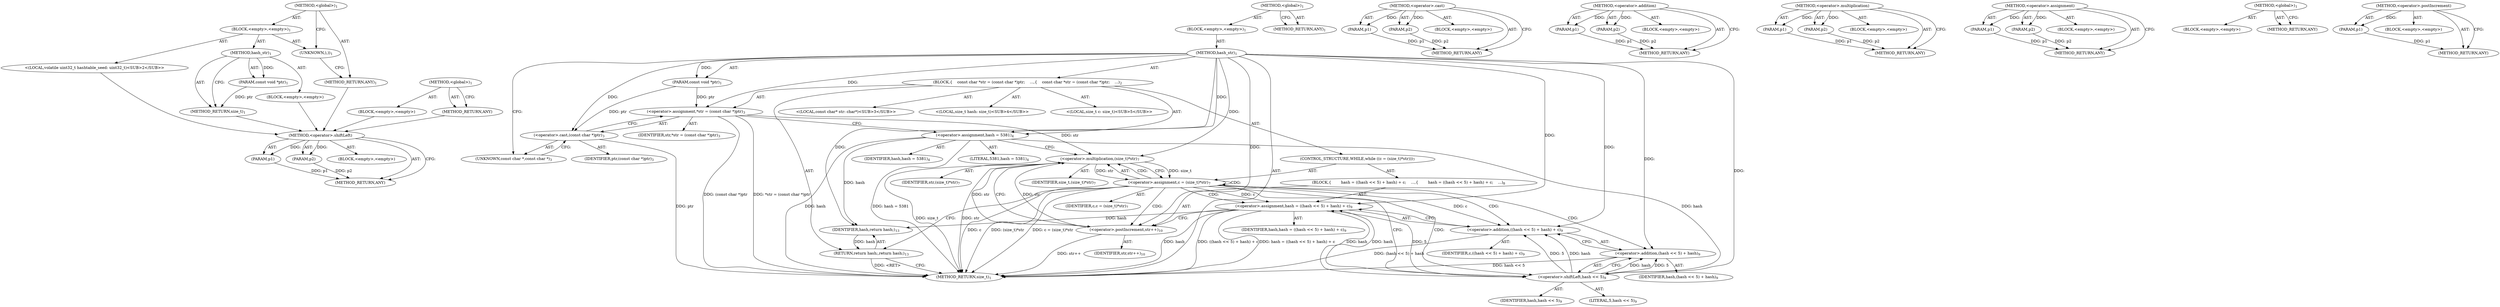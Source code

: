digraph "&lt;global&gt;" {
vulnerable_85 [label=<(METHOD,&lt;operator&gt;.shiftLeft)>];
vulnerable_86 [label=<(PARAM,p1)>];
vulnerable_87 [label=<(PARAM,p2)>];
vulnerable_88 [label=<(BLOCK,&lt;empty&gt;,&lt;empty&gt;)>];
vulnerable_89 [label=<(METHOD_RETURN,ANY)>];
vulnerable_6 [label=<(METHOD,&lt;global&gt;)<SUB>1</SUB>>];
vulnerable_7 [label=<(BLOCK,&lt;empty&gt;,&lt;empty&gt;)<SUB>1</SUB>>];
vulnerable_8 [label=<(METHOD,hash_str)<SUB>1</SUB>>];
vulnerable_9 [label=<(PARAM,const void *ptr)<SUB>1</SUB>>];
vulnerable_10 [label=<(BLOCK,{
    const char *str = (const char *)ptr;
    ...,{
    const char *str = (const char *)ptr;
    ...)<SUB>2</SUB>>];
vulnerable_11 [label="<(LOCAL,const char* str: char*)<SUB>3</SUB>>"];
vulnerable_12 [label=<(&lt;operator&gt;.assignment,*str = (const char *)ptr)<SUB>3</SUB>>];
vulnerable_13 [label=<(IDENTIFIER,str,*str = (const char *)ptr)<SUB>3</SUB>>];
vulnerable_14 [label=<(&lt;operator&gt;.cast,(const char *)ptr)<SUB>3</SUB>>];
vulnerable_15 [label=<(UNKNOWN,const char *,const char *)<SUB>3</SUB>>];
vulnerable_16 [label=<(IDENTIFIER,ptr,(const char *)ptr)<SUB>3</SUB>>];
vulnerable_17 [label="<(LOCAL,size_t hash: size_t)<SUB>4</SUB>>"];
vulnerable_18 [label=<(&lt;operator&gt;.assignment,hash = 5381)<SUB>4</SUB>>];
vulnerable_19 [label=<(IDENTIFIER,hash,hash = 5381)<SUB>4</SUB>>];
vulnerable_20 [label=<(LITERAL,5381,hash = 5381)<SUB>4</SUB>>];
vulnerable_21 [label="<(LOCAL,size_t c: size_t)<SUB>5</SUB>>"];
vulnerable_22 [label=<(CONTROL_STRUCTURE,WHILE,while ((c = (size_t)*str)))<SUB>7</SUB>>];
vulnerable_23 [label=<(&lt;operator&gt;.assignment,c = (size_t)*str)<SUB>7</SUB>>];
vulnerable_24 [label=<(IDENTIFIER,c,c = (size_t)*str)<SUB>7</SUB>>];
vulnerable_25 [label=<(&lt;operator&gt;.multiplication,(size_t)*str)<SUB>7</SUB>>];
vulnerable_26 [label=<(IDENTIFIER,size_t,(size_t)*str)<SUB>7</SUB>>];
vulnerable_27 [label=<(IDENTIFIER,str,(size_t)*str)<SUB>7</SUB>>];
vulnerable_28 [label=<(BLOCK,{
        hash = ((hash &lt;&lt; 5) + hash) + c;
    ...,{
        hash = ((hash &lt;&lt; 5) + hash) + c;
    ...)<SUB>8</SUB>>];
vulnerable_29 [label=<(&lt;operator&gt;.assignment,hash = ((hash &lt;&lt; 5) + hash) + c)<SUB>9</SUB>>];
vulnerable_30 [label=<(IDENTIFIER,hash,hash = ((hash &lt;&lt; 5) + hash) + c)<SUB>9</SUB>>];
vulnerable_31 [label=<(&lt;operator&gt;.addition,((hash &lt;&lt; 5) + hash) + c)<SUB>9</SUB>>];
vulnerable_32 [label=<(&lt;operator&gt;.addition,(hash &lt;&lt; 5) + hash)<SUB>9</SUB>>];
vulnerable_33 [label=<(&lt;operator&gt;.shiftLeft,hash &lt;&lt; 5)<SUB>9</SUB>>];
vulnerable_34 [label=<(IDENTIFIER,hash,hash &lt;&lt; 5)<SUB>9</SUB>>];
vulnerable_35 [label=<(LITERAL,5,hash &lt;&lt; 5)<SUB>9</SUB>>];
vulnerable_36 [label=<(IDENTIFIER,hash,(hash &lt;&lt; 5) + hash)<SUB>9</SUB>>];
vulnerable_37 [label=<(IDENTIFIER,c,((hash &lt;&lt; 5) + hash) + c)<SUB>9</SUB>>];
vulnerable_38 [label=<(&lt;operator&gt;.postIncrement,str++)<SUB>10</SUB>>];
vulnerable_39 [label=<(IDENTIFIER,str,str++)<SUB>10</SUB>>];
vulnerable_40 [label=<(RETURN,return hash;,return hash;)<SUB>13</SUB>>];
vulnerable_41 [label=<(IDENTIFIER,hash,return hash;)<SUB>13</SUB>>];
vulnerable_42 [label=<(METHOD_RETURN,size_t)<SUB>1</SUB>>];
vulnerable_44 [label=<(METHOD_RETURN,ANY)<SUB>1</SUB>>];
vulnerable_70 [label=<(METHOD,&lt;operator&gt;.cast)>];
vulnerable_71 [label=<(PARAM,p1)>];
vulnerable_72 [label=<(PARAM,p2)>];
vulnerable_73 [label=<(BLOCK,&lt;empty&gt;,&lt;empty&gt;)>];
vulnerable_74 [label=<(METHOD_RETURN,ANY)>];
vulnerable_80 [label=<(METHOD,&lt;operator&gt;.addition)>];
vulnerable_81 [label=<(PARAM,p1)>];
vulnerable_82 [label=<(PARAM,p2)>];
vulnerable_83 [label=<(BLOCK,&lt;empty&gt;,&lt;empty&gt;)>];
vulnerable_84 [label=<(METHOD_RETURN,ANY)>];
vulnerable_75 [label=<(METHOD,&lt;operator&gt;.multiplication)>];
vulnerable_76 [label=<(PARAM,p1)>];
vulnerable_77 [label=<(PARAM,p2)>];
vulnerable_78 [label=<(BLOCK,&lt;empty&gt;,&lt;empty&gt;)>];
vulnerable_79 [label=<(METHOD_RETURN,ANY)>];
vulnerable_65 [label=<(METHOD,&lt;operator&gt;.assignment)>];
vulnerable_66 [label=<(PARAM,p1)>];
vulnerable_67 [label=<(PARAM,p2)>];
vulnerable_68 [label=<(BLOCK,&lt;empty&gt;,&lt;empty&gt;)>];
vulnerable_69 [label=<(METHOD_RETURN,ANY)>];
vulnerable_59 [label=<(METHOD,&lt;global&gt;)<SUB>1</SUB>>];
vulnerable_60 [label=<(BLOCK,&lt;empty&gt;,&lt;empty&gt;)>];
vulnerable_61 [label=<(METHOD_RETURN,ANY)>];
vulnerable_90 [label=<(METHOD,&lt;operator&gt;.postIncrement)>];
vulnerable_91 [label=<(PARAM,p1)>];
vulnerable_92 [label=<(BLOCK,&lt;empty&gt;,&lt;empty&gt;)>];
vulnerable_93 [label=<(METHOD_RETURN,ANY)>];
fixed_8 [label=<(METHOD,&lt;global&gt;)<SUB>1</SUB>>];
fixed_9 [label=<(BLOCK,&lt;empty&gt;,&lt;empty&gt;)<SUB>1</SUB>>];
fixed_10 [label=<(METHOD,hash_str)<SUB>1</SUB>>];
fixed_11 [label=<(PARAM,const void *ptr)<SUB>1</SUB>>];
fixed_12 [label=<(BLOCK,&lt;empty&gt;,&lt;empty&gt;)>];
fixed_13 [label=<(METHOD_RETURN,size_t)<SUB>1</SUB>>];
fixed_15 [label=<(UNKNOWN,),))<SUB>1</SUB>>];
fixed_16 [label="<(LOCAL,volatile uint32_t hashtable_seed: uint32_t)<SUB>2</SUB>>"];
fixed_17 [label=<(METHOD_RETURN,ANY)<SUB>1</SUB>>];
fixed_28 [label=<(METHOD,&lt;global&gt;)<SUB>1</SUB>>];
fixed_29 [label=<(BLOCK,&lt;empty&gt;,&lt;empty&gt;)>];
fixed_30 [label=<(METHOD_RETURN,ANY)>];
vulnerable_85 -> vulnerable_86  [key=0, label="AST: "];
vulnerable_85 -> vulnerable_86  [key=1, label="DDG: "];
vulnerable_85 -> vulnerable_88  [key=0, label="AST: "];
vulnerable_85 -> vulnerable_87  [key=0, label="AST: "];
vulnerable_85 -> vulnerable_87  [key=1, label="DDG: "];
vulnerable_85 -> vulnerable_89  [key=0, label="AST: "];
vulnerable_85 -> vulnerable_89  [key=1, label="CFG: "];
vulnerable_86 -> vulnerable_89  [key=0, label="DDG: p1"];
vulnerable_87 -> vulnerable_89  [key=0, label="DDG: p2"];
vulnerable_6 -> vulnerable_7  [key=0, label="AST: "];
vulnerable_6 -> vulnerable_44  [key=0, label="AST: "];
vulnerable_6 -> vulnerable_44  [key=1, label="CFG: "];
vulnerable_7 -> vulnerable_8  [key=0, label="AST: "];
vulnerable_8 -> vulnerable_9  [key=0, label="AST: "];
vulnerable_8 -> vulnerable_9  [key=1, label="DDG: "];
vulnerable_8 -> vulnerable_10  [key=0, label="AST: "];
vulnerable_8 -> vulnerable_42  [key=0, label="AST: "];
vulnerable_8 -> vulnerable_15  [key=0, label="CFG: "];
vulnerable_8 -> vulnerable_12  [key=0, label="DDG: "];
vulnerable_8 -> vulnerable_18  [key=0, label="DDG: "];
vulnerable_8 -> vulnerable_41  [key=0, label="DDG: "];
vulnerable_8 -> vulnerable_14  [key=0, label="DDG: "];
vulnerable_8 -> vulnerable_29  [key=0, label="DDG: "];
vulnerable_8 -> vulnerable_25  [key=0, label="DDG: "];
vulnerable_8 -> vulnerable_38  [key=0, label="DDG: "];
vulnerable_8 -> vulnerable_31  [key=0, label="DDG: "];
vulnerable_8 -> vulnerable_32  [key=0, label="DDG: "];
vulnerable_8 -> vulnerable_33  [key=0, label="DDG: "];
vulnerable_9 -> vulnerable_12  [key=0, label="DDG: ptr"];
vulnerable_9 -> vulnerable_14  [key=0, label="DDG: ptr"];
vulnerable_10 -> vulnerable_11  [key=0, label="AST: "];
vulnerable_10 -> vulnerable_12  [key=0, label="AST: "];
vulnerable_10 -> vulnerable_17  [key=0, label="AST: "];
vulnerable_10 -> vulnerable_18  [key=0, label="AST: "];
vulnerable_10 -> vulnerable_21  [key=0, label="AST: "];
vulnerable_10 -> vulnerable_22  [key=0, label="AST: "];
vulnerable_10 -> vulnerable_40  [key=0, label="AST: "];
vulnerable_12 -> vulnerable_13  [key=0, label="AST: "];
vulnerable_12 -> vulnerable_14  [key=0, label="AST: "];
vulnerable_12 -> vulnerable_18  [key=0, label="CFG: "];
vulnerable_12 -> vulnerable_42  [key=0, label="DDG: (const char *)ptr"];
vulnerable_12 -> vulnerable_42  [key=1, label="DDG: *str = (const char *)ptr"];
vulnerable_12 -> vulnerable_25  [key=0, label="DDG: str"];
vulnerable_14 -> vulnerable_15  [key=0, label="AST: "];
vulnerable_14 -> vulnerable_16  [key=0, label="AST: "];
vulnerable_14 -> vulnerable_12  [key=0, label="CFG: "];
vulnerable_14 -> vulnerable_42  [key=0, label="DDG: ptr"];
vulnerable_15 -> vulnerable_14  [key=0, label="CFG: "];
vulnerable_18 -> vulnerable_19  [key=0, label="AST: "];
vulnerable_18 -> vulnerable_20  [key=0, label="AST: "];
vulnerable_18 -> vulnerable_25  [key=0, label="CFG: "];
vulnerable_18 -> vulnerable_42  [key=0, label="DDG: hash"];
vulnerable_18 -> vulnerable_42  [key=1, label="DDG: hash = 5381"];
vulnerable_18 -> vulnerable_41  [key=0, label="DDG: hash"];
vulnerable_18 -> vulnerable_33  [key=0, label="DDG: hash"];
vulnerable_22 -> vulnerable_23  [key=0, label="AST: "];
vulnerable_22 -> vulnerable_28  [key=0, label="AST: "];
vulnerable_23 -> vulnerable_24  [key=0, label="AST: "];
vulnerable_23 -> vulnerable_25  [key=0, label="AST: "];
vulnerable_23 -> vulnerable_25  [key=1, label="CDG: "];
vulnerable_23 -> vulnerable_33  [key=0, label="CFG: "];
vulnerable_23 -> vulnerable_33  [key=1, label="CDG: "];
vulnerable_23 -> vulnerable_40  [key=0, label="CFG: "];
vulnerable_23 -> vulnerable_42  [key=0, label="DDG: c"];
vulnerable_23 -> vulnerable_42  [key=1, label="DDG: (size_t)*str"];
vulnerable_23 -> vulnerable_42  [key=2, label="DDG: c = (size_t)*str"];
vulnerable_23 -> vulnerable_29  [key=0, label="DDG: c"];
vulnerable_23 -> vulnerable_29  [key=1, label="CDG: "];
vulnerable_23 -> vulnerable_31  [key=0, label="DDG: c"];
vulnerable_23 -> vulnerable_31  [key=1, label="CDG: "];
vulnerable_23 -> vulnerable_32  [key=0, label="CDG: "];
vulnerable_23 -> vulnerable_23  [key=0, label="CDG: "];
vulnerable_23 -> vulnerable_38  [key=0, label="CDG: "];
vulnerable_25 -> vulnerable_26  [key=0, label="AST: "];
vulnerable_25 -> vulnerable_27  [key=0, label="AST: "];
vulnerable_25 -> vulnerable_23  [key=0, label="CFG: "];
vulnerable_25 -> vulnerable_23  [key=1, label="DDG: size_t"];
vulnerable_25 -> vulnerable_23  [key=2, label="DDG: str"];
vulnerable_25 -> vulnerable_42  [key=0, label="DDG: str"];
vulnerable_25 -> vulnerable_42  [key=1, label="DDG: size_t"];
vulnerable_25 -> vulnerable_38  [key=0, label="DDG: str"];
vulnerable_28 -> vulnerable_29  [key=0, label="AST: "];
vulnerable_28 -> vulnerable_38  [key=0, label="AST: "];
vulnerable_29 -> vulnerable_30  [key=0, label="AST: "];
vulnerable_29 -> vulnerable_31  [key=0, label="AST: "];
vulnerable_29 -> vulnerable_38  [key=0, label="CFG: "];
vulnerable_29 -> vulnerable_42  [key=0, label="DDG: hash"];
vulnerable_29 -> vulnerable_42  [key=1, label="DDG: ((hash &lt;&lt; 5) + hash) + c"];
vulnerable_29 -> vulnerable_42  [key=2, label="DDG: hash = ((hash &lt;&lt; 5) + hash) + c"];
vulnerable_29 -> vulnerable_41  [key=0, label="DDG: hash"];
vulnerable_29 -> vulnerable_33  [key=0, label="DDG: hash"];
vulnerable_31 -> vulnerable_32  [key=0, label="AST: "];
vulnerable_31 -> vulnerable_37  [key=0, label="AST: "];
vulnerable_31 -> vulnerable_29  [key=0, label="CFG: "];
vulnerable_31 -> vulnerable_42  [key=0, label="DDG: (hash &lt;&lt; 5) + hash"];
vulnerable_32 -> vulnerable_33  [key=0, label="AST: "];
vulnerable_32 -> vulnerable_36  [key=0, label="AST: "];
vulnerable_32 -> vulnerable_31  [key=0, label="CFG: "];
vulnerable_32 -> vulnerable_42  [key=0, label="DDG: hash &lt;&lt; 5"];
vulnerable_33 -> vulnerable_34  [key=0, label="AST: "];
vulnerable_33 -> vulnerable_35  [key=0, label="AST: "];
vulnerable_33 -> vulnerable_32  [key=0, label="CFG: "];
vulnerable_33 -> vulnerable_32  [key=1, label="DDG: hash"];
vulnerable_33 -> vulnerable_32  [key=2, label="DDG: 5"];
vulnerable_33 -> vulnerable_29  [key=0, label="DDG: hash"];
vulnerable_33 -> vulnerable_29  [key=1, label="DDG: 5"];
vulnerable_33 -> vulnerable_31  [key=0, label="DDG: hash"];
vulnerable_33 -> vulnerable_31  [key=1, label="DDG: 5"];
vulnerable_38 -> vulnerable_39  [key=0, label="AST: "];
vulnerable_38 -> vulnerable_25  [key=0, label="CFG: "];
vulnerable_38 -> vulnerable_25  [key=1, label="DDG: str"];
vulnerable_38 -> vulnerable_42  [key=0, label="DDG: str++"];
vulnerable_40 -> vulnerable_41  [key=0, label="AST: "];
vulnerable_40 -> vulnerable_42  [key=0, label="CFG: "];
vulnerable_40 -> vulnerable_42  [key=1, label="DDG: &lt;RET&gt;"];
vulnerable_41 -> vulnerable_40  [key=0, label="DDG: hash"];
vulnerable_70 -> vulnerable_71  [key=0, label="AST: "];
vulnerable_70 -> vulnerable_71  [key=1, label="DDG: "];
vulnerable_70 -> vulnerable_73  [key=0, label="AST: "];
vulnerable_70 -> vulnerable_72  [key=0, label="AST: "];
vulnerable_70 -> vulnerable_72  [key=1, label="DDG: "];
vulnerable_70 -> vulnerable_74  [key=0, label="AST: "];
vulnerable_70 -> vulnerable_74  [key=1, label="CFG: "];
vulnerable_71 -> vulnerable_74  [key=0, label="DDG: p1"];
vulnerable_72 -> vulnerable_74  [key=0, label="DDG: p2"];
vulnerable_80 -> vulnerable_81  [key=0, label="AST: "];
vulnerable_80 -> vulnerable_81  [key=1, label="DDG: "];
vulnerable_80 -> vulnerable_83  [key=0, label="AST: "];
vulnerable_80 -> vulnerable_82  [key=0, label="AST: "];
vulnerable_80 -> vulnerable_82  [key=1, label="DDG: "];
vulnerable_80 -> vulnerable_84  [key=0, label="AST: "];
vulnerable_80 -> vulnerable_84  [key=1, label="CFG: "];
vulnerable_81 -> vulnerable_84  [key=0, label="DDG: p1"];
vulnerable_82 -> vulnerable_84  [key=0, label="DDG: p2"];
vulnerable_75 -> vulnerable_76  [key=0, label="AST: "];
vulnerable_75 -> vulnerable_76  [key=1, label="DDG: "];
vulnerable_75 -> vulnerable_78  [key=0, label="AST: "];
vulnerable_75 -> vulnerable_77  [key=0, label="AST: "];
vulnerable_75 -> vulnerable_77  [key=1, label="DDG: "];
vulnerable_75 -> vulnerable_79  [key=0, label="AST: "];
vulnerable_75 -> vulnerable_79  [key=1, label="CFG: "];
vulnerable_76 -> vulnerable_79  [key=0, label="DDG: p1"];
vulnerable_77 -> vulnerable_79  [key=0, label="DDG: p2"];
vulnerable_65 -> vulnerable_66  [key=0, label="AST: "];
vulnerable_65 -> vulnerable_66  [key=1, label="DDG: "];
vulnerable_65 -> vulnerable_68  [key=0, label="AST: "];
vulnerable_65 -> vulnerable_67  [key=0, label="AST: "];
vulnerable_65 -> vulnerable_67  [key=1, label="DDG: "];
vulnerable_65 -> vulnerable_69  [key=0, label="AST: "];
vulnerable_65 -> vulnerable_69  [key=1, label="CFG: "];
vulnerable_66 -> vulnerable_69  [key=0, label="DDG: p1"];
vulnerable_67 -> vulnerable_69  [key=0, label="DDG: p2"];
vulnerable_59 -> vulnerable_60  [key=0, label="AST: "];
vulnerable_59 -> vulnerable_61  [key=0, label="AST: "];
vulnerable_59 -> vulnerable_61  [key=1, label="CFG: "];
vulnerable_90 -> vulnerable_91  [key=0, label="AST: "];
vulnerable_90 -> vulnerable_91  [key=1, label="DDG: "];
vulnerable_90 -> vulnerable_92  [key=0, label="AST: "];
vulnerable_90 -> vulnerable_93  [key=0, label="AST: "];
vulnerable_90 -> vulnerable_93  [key=1, label="CFG: "];
vulnerable_91 -> vulnerable_93  [key=0, label="DDG: p1"];
fixed_8 -> fixed_9  [key=0, label="AST: "];
fixed_8 -> fixed_17  [key=0, label="AST: "];
fixed_8 -> fixed_15  [key=0, label="CFG: "];
fixed_9 -> fixed_10  [key=0, label="AST: "];
fixed_9 -> fixed_15  [key=0, label="AST: "];
fixed_9 -> fixed_16  [key=0, label="AST: "];
fixed_10 -> fixed_11  [key=0, label="AST: "];
fixed_10 -> fixed_11  [key=1, label="DDG: "];
fixed_10 -> fixed_12  [key=0, label="AST: "];
fixed_10 -> fixed_13  [key=0, label="AST: "];
fixed_10 -> fixed_13  [key=1, label="CFG: "];
fixed_11 -> fixed_13  [key=0, label="DDG: ptr"];
fixed_12 -> vulnerable_85  [key=0];
fixed_13 -> vulnerable_85  [key=0];
fixed_15 -> fixed_17  [key=0, label="CFG: "];
fixed_16 -> vulnerable_85  [key=0];
fixed_17 -> vulnerable_85  [key=0];
fixed_28 -> fixed_29  [key=0, label="AST: "];
fixed_28 -> fixed_30  [key=0, label="AST: "];
fixed_28 -> fixed_30  [key=1, label="CFG: "];
fixed_29 -> vulnerable_85  [key=0];
fixed_30 -> vulnerable_85  [key=0];
}
